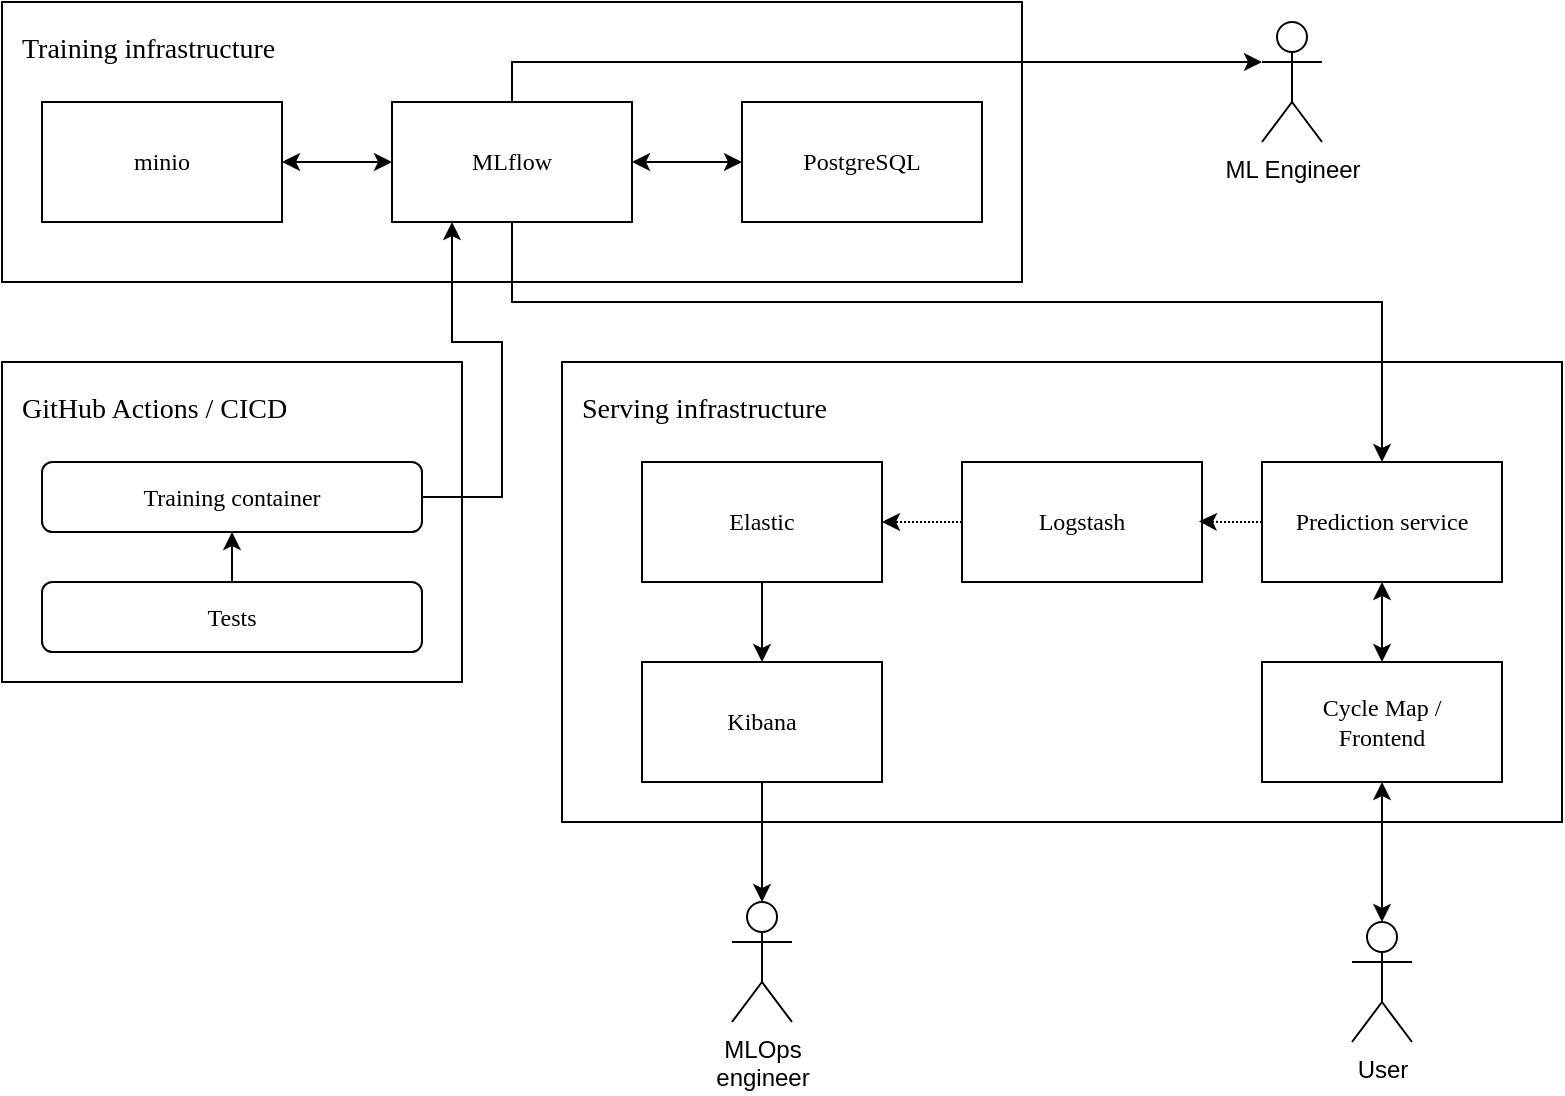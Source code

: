 <mxfile version="24.6.4" type="device">
  <diagram name="Página-1" id="ZmpaimCvgsItLKxl_rqc">
    <mxGraphModel dx="1783" dy="1000" grid="1" gridSize="10" guides="1" tooltips="1" connect="1" arrows="1" fold="1" page="1" pageScale="1" pageWidth="850" pageHeight="1100" math="0" shadow="0">
      <root>
        <mxCell id="0" />
        <mxCell id="1" parent="0" />
        <mxCell id="ALDifmEUvVNFz50BFPPx-1" value="&lt;p style=&quot;line-height: 110%;&quot;&gt;&lt;font style=&quot;font-size: 14px;&quot; data-font-src=&quot;https://fonts.googleapis.com/css?family=Roboto+Mono&quot; face=&quot;Roboto Mono&quot;&gt;Training&amp;nbsp;&lt;/font&gt;&lt;span style=&quot;font-family: &amp;quot;Roboto Mono&amp;quot;; font-size: 14px; background-color: initial;&quot;&gt;infrastructure&lt;/span&gt;&lt;/p&gt;" style="rounded=0;whiteSpace=wrap;html=1;align=left;verticalAlign=top;spacing=0;spacingLeft=10;" vertex="1" parent="1">
          <mxGeometry x="40" y="40" width="510" height="140" as="geometry" />
        </mxCell>
        <mxCell id="ALDifmEUvVNFz50BFPPx-2" value="&lt;font data-font-src=&quot;https://fonts.googleapis.com/css?family=Roboto+Mono&quot; face=&quot;Roboto Mono&quot;&gt;minio&lt;/font&gt;" style="rounded=0;whiteSpace=wrap;html=1;" vertex="1" parent="1">
          <mxGeometry x="60" y="90" width="120" height="60" as="geometry" />
        </mxCell>
        <mxCell id="ALDifmEUvVNFz50BFPPx-3" value="&lt;font data-font-src=&quot;https://fonts.googleapis.com/css?family=Roboto+Mono&quot; face=&quot;Roboto Mono&quot;&gt;PostgreSQL&lt;/font&gt;" style="rounded=0;whiteSpace=wrap;html=1;" vertex="1" parent="1">
          <mxGeometry x="410" y="90" width="120" height="60" as="geometry" />
        </mxCell>
        <mxCell id="ALDifmEUvVNFz50BFPPx-5" style="edgeStyle=orthogonalEdgeStyle;rounded=0;orthogonalLoop=1;jettySize=auto;html=1;exitX=1;exitY=0.5;exitDx=0;exitDy=0;entryX=0;entryY=0.5;entryDx=0;entryDy=0;startArrow=classic;startFill=1;" edge="1" parent="1" source="ALDifmEUvVNFz50BFPPx-4" target="ALDifmEUvVNFz50BFPPx-3">
          <mxGeometry relative="1" as="geometry" />
        </mxCell>
        <mxCell id="ALDifmEUvVNFz50BFPPx-6" style="edgeStyle=orthogonalEdgeStyle;rounded=0;orthogonalLoop=1;jettySize=auto;html=1;exitX=0;exitY=0.5;exitDx=0;exitDy=0;entryX=1;entryY=0.5;entryDx=0;entryDy=0;startArrow=classic;startFill=1;" edge="1" parent="1" source="ALDifmEUvVNFz50BFPPx-4" target="ALDifmEUvVNFz50BFPPx-2">
          <mxGeometry relative="1" as="geometry" />
        </mxCell>
        <mxCell id="ALDifmEUvVNFz50BFPPx-4" value="&lt;font data-font-src=&quot;https://fonts.googleapis.com/css?family=Roboto+Mono&quot; face=&quot;Roboto Mono&quot;&gt;MLflow&lt;/font&gt;" style="rounded=0;whiteSpace=wrap;html=1;" vertex="1" parent="1">
          <mxGeometry x="235" y="90" width="120" height="60" as="geometry" />
        </mxCell>
        <mxCell id="ALDifmEUvVNFz50BFPPx-7" value="&lt;p style=&quot;line-height: 110%;&quot;&gt;&lt;font style=&quot;font-size: 14px;&quot; data-font-src=&quot;https://fonts.googleapis.com/css?family=Roboto+Mono&quot; face=&quot;Roboto Mono&quot;&gt;Serving infrastructure&lt;/font&gt;&lt;/p&gt;" style="rounded=0;whiteSpace=wrap;html=1;align=left;verticalAlign=top;spacing=0;spacingLeft=10;" vertex="1" parent="1">
          <mxGeometry x="320" y="220" width="500" height="230" as="geometry" />
        </mxCell>
        <mxCell id="ALDifmEUvVNFz50BFPPx-9" style="edgeStyle=orthogonalEdgeStyle;rounded=0;orthogonalLoop=1;jettySize=auto;html=1;entryX=0.5;entryY=1;entryDx=0;entryDy=0;startArrow=classic;startFill=1;endArrow=none;endFill=0;" edge="1" parent="1" source="ALDifmEUvVNFz50BFPPx-8" target="ALDifmEUvVNFz50BFPPx-4">
          <mxGeometry relative="1" as="geometry">
            <Array as="points">
              <mxPoint x="730" y="190" />
              <mxPoint x="295" y="190" />
            </Array>
          </mxGeometry>
        </mxCell>
        <mxCell id="ALDifmEUvVNFz50BFPPx-8" value="&lt;font data-font-src=&quot;https://fonts.googleapis.com/css?family=Roboto+Mono&quot; face=&quot;Roboto Mono&quot;&gt;Prediction service&lt;/font&gt;" style="rounded=0;whiteSpace=wrap;html=1;" vertex="1" parent="1">
          <mxGeometry x="670" y="270" width="120" height="60" as="geometry" />
        </mxCell>
        <mxCell id="ALDifmEUvVNFz50BFPPx-11" style="edgeStyle=orthogonalEdgeStyle;rounded=0;orthogonalLoop=1;jettySize=auto;html=1;entryX=0.5;entryY=1;entryDx=0;entryDy=0;startArrow=classic;startFill=1;" edge="1" parent="1" source="ALDifmEUvVNFz50BFPPx-10" target="ALDifmEUvVNFz50BFPPx-8">
          <mxGeometry relative="1" as="geometry" />
        </mxCell>
        <mxCell id="ALDifmEUvVNFz50BFPPx-13" value="" style="edgeStyle=orthogonalEdgeStyle;rounded=0;orthogonalLoop=1;jettySize=auto;html=1;startArrow=classic;startFill=1;" edge="1" parent="1" source="ALDifmEUvVNFz50BFPPx-10" target="ALDifmEUvVNFz50BFPPx-12">
          <mxGeometry relative="1" as="geometry" />
        </mxCell>
        <mxCell id="ALDifmEUvVNFz50BFPPx-10" value="&lt;font data-font-src=&quot;https://fonts.googleapis.com/css?family=Roboto+Mono&quot; face=&quot;Roboto Mono&quot;&gt;Cycle Map /&lt;/font&gt;&lt;div&gt;&lt;font data-font-src=&quot;https://fonts.googleapis.com/css?family=Roboto+Mono&quot; face=&quot;Roboto Mono&quot;&gt;Frontend&lt;/font&gt;&lt;/div&gt;" style="rounded=0;whiteSpace=wrap;html=1;" vertex="1" parent="1">
          <mxGeometry x="670" y="370" width="120" height="60" as="geometry" />
        </mxCell>
        <mxCell id="ALDifmEUvVNFz50BFPPx-12" value="User" style="shape=umlActor;verticalLabelPosition=bottom;verticalAlign=top;html=1;outlineConnect=0;" vertex="1" parent="1">
          <mxGeometry x="715" y="500" width="30" height="60" as="geometry" />
        </mxCell>
        <mxCell id="ALDifmEUvVNFz50BFPPx-22" style="edgeStyle=orthogonalEdgeStyle;rounded=0;orthogonalLoop=1;jettySize=auto;html=1;exitX=0;exitY=0.5;exitDx=0;exitDy=0;entryX=1;entryY=0.5;entryDx=0;entryDy=0;dashed=1;dashPattern=1 1;" edge="1" parent="1" source="ALDifmEUvVNFz50BFPPx-14" target="ALDifmEUvVNFz50BFPPx-16">
          <mxGeometry relative="1" as="geometry" />
        </mxCell>
        <mxCell id="ALDifmEUvVNFz50BFPPx-14" value="&lt;font data-font-src=&quot;https://fonts.googleapis.com/css?family=Roboto+Mono&quot; face=&quot;Roboto Mono&quot;&gt;Logstash&lt;/font&gt;" style="rounded=0;whiteSpace=wrap;html=1;" vertex="1" parent="1">
          <mxGeometry x="520" y="270" width="120" height="60" as="geometry" />
        </mxCell>
        <mxCell id="ALDifmEUvVNFz50BFPPx-15" value="&lt;font data-font-src=&quot;https://fonts.googleapis.com/css?family=Roboto+Mono&quot; face=&quot;Roboto Mono&quot;&gt;Kibana&lt;/font&gt;" style="rounded=0;whiteSpace=wrap;html=1;" vertex="1" parent="1">
          <mxGeometry x="360" y="370" width="120" height="60" as="geometry" />
        </mxCell>
        <mxCell id="ALDifmEUvVNFz50BFPPx-21" style="edgeStyle=orthogonalEdgeStyle;rounded=0;orthogonalLoop=1;jettySize=auto;html=1;entryX=0.5;entryY=0;entryDx=0;entryDy=0;" edge="1" parent="1" source="ALDifmEUvVNFz50BFPPx-16" target="ALDifmEUvVNFz50BFPPx-15">
          <mxGeometry relative="1" as="geometry" />
        </mxCell>
        <mxCell id="ALDifmEUvVNFz50BFPPx-16" value="&lt;font data-font-src=&quot;https://fonts.googleapis.com/css?family=Roboto+Mono&quot; face=&quot;Roboto Mono&quot;&gt;Elastic&lt;/font&gt;" style="rounded=0;whiteSpace=wrap;html=1;" vertex="1" parent="1">
          <mxGeometry x="360" y="270" width="120" height="60" as="geometry" />
        </mxCell>
        <mxCell id="ALDifmEUvVNFz50BFPPx-23" style="edgeStyle=orthogonalEdgeStyle;rounded=0;orthogonalLoop=1;jettySize=auto;html=1;entryX=0.987;entryY=0.494;entryDx=0;entryDy=0;entryPerimeter=0;dashed=1;dashPattern=1 1;" edge="1" parent="1" source="ALDifmEUvVNFz50BFPPx-8" target="ALDifmEUvVNFz50BFPPx-14">
          <mxGeometry relative="1" as="geometry" />
        </mxCell>
        <mxCell id="ALDifmEUvVNFz50BFPPx-24" value="MLOps&lt;div&gt;engineer&lt;/div&gt;" style="shape=umlActor;verticalLabelPosition=bottom;verticalAlign=top;html=1;outlineConnect=0;" vertex="1" parent="1">
          <mxGeometry x="405" y="490" width="30" height="60" as="geometry" />
        </mxCell>
        <mxCell id="ALDifmEUvVNFz50BFPPx-25" style="edgeStyle=orthogonalEdgeStyle;rounded=0;orthogonalLoop=1;jettySize=auto;html=1;exitX=0.5;exitY=1;exitDx=0;exitDy=0;entryX=0.5;entryY=0;entryDx=0;entryDy=0;entryPerimeter=0;" edge="1" parent="1" source="ALDifmEUvVNFz50BFPPx-15" target="ALDifmEUvVNFz50BFPPx-24">
          <mxGeometry relative="1" as="geometry" />
        </mxCell>
        <mxCell id="ALDifmEUvVNFz50BFPPx-27" style="edgeStyle=orthogonalEdgeStyle;rounded=0;orthogonalLoop=1;jettySize=auto;html=1;entryX=0.5;entryY=0;entryDx=0;entryDy=0;startArrow=classic;startFill=1;endArrow=none;endFill=0;" edge="1" parent="1" source="ALDifmEUvVNFz50BFPPx-26" target="ALDifmEUvVNFz50BFPPx-4">
          <mxGeometry relative="1" as="geometry">
            <Array as="points">
              <mxPoint x="675" y="70" />
              <mxPoint x="295" y="70" />
            </Array>
          </mxGeometry>
        </mxCell>
        <mxCell id="ALDifmEUvVNFz50BFPPx-26" value="ML Engineer" style="shape=umlActor;verticalLabelPosition=bottom;verticalAlign=top;html=1;outlineConnect=0;" vertex="1" parent="1">
          <mxGeometry x="670" y="50" width="30" height="60" as="geometry" />
        </mxCell>
        <mxCell id="ALDifmEUvVNFz50BFPPx-30" value="&lt;p style=&quot;line-height: 110%;&quot;&gt;&lt;font face=&quot;Roboto Mono&quot;&gt;&lt;span style=&quot;font-size: 14px;&quot;&gt;GitHub Actions / CICD&lt;/span&gt;&lt;/font&gt;&lt;/p&gt;" style="rounded=0;whiteSpace=wrap;html=1;align=left;verticalAlign=top;spacing=0;spacingLeft=10;" vertex="1" parent="1">
          <mxGeometry x="40" y="220" width="230" height="160" as="geometry" />
        </mxCell>
        <mxCell id="ALDifmEUvVNFz50BFPPx-35" style="edgeStyle=orthogonalEdgeStyle;rounded=0;orthogonalLoop=1;jettySize=auto;html=1;entryX=0.25;entryY=1;entryDx=0;entryDy=0;" edge="1" parent="1" source="ALDifmEUvVNFz50BFPPx-31" target="ALDifmEUvVNFz50BFPPx-4">
          <mxGeometry relative="1" as="geometry">
            <Array as="points">
              <mxPoint x="290" y="288" />
              <mxPoint x="290" y="210" />
              <mxPoint x="265" y="210" />
            </Array>
          </mxGeometry>
        </mxCell>
        <mxCell id="ALDifmEUvVNFz50BFPPx-31" value="Training container" style="rounded=1;whiteSpace=wrap;html=1;fontFamily=Roboto Mono;fontSource=https%3A%2F%2Ffonts.googleapis.com%2Fcss%3Ffamily%3DRoboto%2BMono;" vertex="1" parent="1">
          <mxGeometry x="60" y="270" width="190" height="35" as="geometry" />
        </mxCell>
        <mxCell id="ALDifmEUvVNFz50BFPPx-34" style="edgeStyle=orthogonalEdgeStyle;rounded=0;orthogonalLoop=1;jettySize=auto;html=1;entryX=0.5;entryY=1;entryDx=0;entryDy=0;" edge="1" parent="1" source="ALDifmEUvVNFz50BFPPx-33" target="ALDifmEUvVNFz50BFPPx-31">
          <mxGeometry relative="1" as="geometry" />
        </mxCell>
        <mxCell id="ALDifmEUvVNFz50BFPPx-33" value="Tests" style="rounded=1;whiteSpace=wrap;html=1;fontFamily=Roboto Mono;fontSource=https%3A%2F%2Ffonts.googleapis.com%2Fcss%3Ffamily%3DRoboto%2BMono;" vertex="1" parent="1">
          <mxGeometry x="60" y="330" width="190" height="35" as="geometry" />
        </mxCell>
      </root>
    </mxGraphModel>
  </diagram>
</mxfile>
